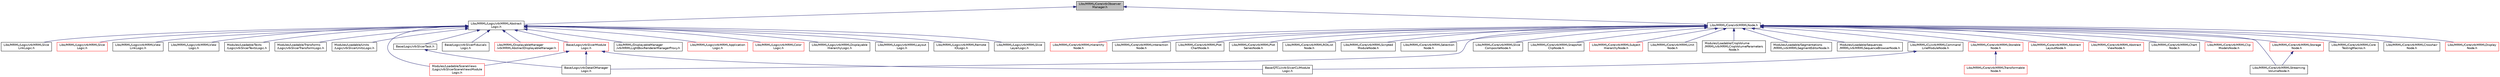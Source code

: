 digraph "Libs/MRML/Core/vtkObserverManager.h"
{
  bgcolor="transparent";
  edge [fontname="Helvetica",fontsize="10",labelfontname="Helvetica",labelfontsize="10"];
  node [fontname="Helvetica",fontsize="10",shape=record];
  Node5 [label="Libs/MRML/Core/vtkObserver\lManager.h",height=0.2,width=0.4,color="black", fillcolor="grey75", style="filled", fontcolor="black"];
  Node5 -> Node6 [dir="back",color="midnightblue",fontsize="10",style="solid",fontname="Helvetica"];
  Node6 [label="Libs/MRML/Core/vtkMRMLNode.h",height=0.2,width=0.4,color="black",URL="$vtkMRMLNode_8h.html"];
  Node6 -> Node7 [dir="back",color="midnightblue",fontsize="10",style="solid",fontname="Helvetica"];
  Node7 [label="Base/Logic/vtkDataIOManager\lLogic.h",height=0.2,width=0.4,color="black",URL="$vtkDataIOManagerLogic_8h.html"];
  Node6 -> Node8 [dir="back",color="midnightblue",fontsize="10",style="solid",fontname="Helvetica"];
  Node8 [label="Libs/MRML/CLI/vtkMRMLCommand\lLineModuleNode.h",height=0.2,width=0.4,color="black",URL="$vtkMRMLCommandLineModuleNode_8h.html"];
  Node8 -> Node9 [dir="back",color="midnightblue",fontsize="10",style="solid",fontname="Helvetica"];
  Node9 [label="Base/QTCLI/vtkSlicerCLIModule\lLogic.h",height=0.2,width=0.4,color="black",URL="$vtkSlicerCLIModuleLogic_8h.html"];
  Node6 -> Node10 [dir="back",color="midnightblue",fontsize="10",style="solid",fontname="Helvetica"];
  Node10 [label="Libs/MRML/Core/vtkMRMLStorable\lNode.h",height=0.2,width=0.4,color="red",URL="$vtkMRMLStorableNode_8h.html"];
  Node10 -> Node11 [dir="back",color="midnightblue",fontsize="10",style="solid",fontname="Helvetica"];
  Node11 [label="Libs/MRML/Core/vtkMRMLTransformable\lNode.h",height=0.2,width=0.4,color="red",URL="$vtkMRMLTransformableNode_8h.html"];
  Node6 -> Node103 [dir="back",color="midnightblue",fontsize="10",style="solid",fontname="Helvetica"];
  Node103 [label="Libs/MRML/Core/vtkMRMLAbstract\lLayoutNode.h",height=0.2,width=0.4,color="red",URL="$vtkMRMLAbstractLayoutNode_8h.html"];
  Node6 -> Node106 [dir="back",color="midnightblue",fontsize="10",style="solid",fontname="Helvetica"];
  Node106 [label="Libs/MRML/Core/vtkMRMLAbstract\lViewNode.h",height=0.2,width=0.4,color="red",URL="$vtkMRMLAbstractViewNode_8h.html"];
  Node6 -> Node118 [dir="back",color="midnightblue",fontsize="10",style="solid",fontname="Helvetica"];
  Node118 [label="Libs/MRML/Core/vtkMRMLChart\lNode.h",height=0.2,width=0.4,color="black",URL="$vtkMRMLChartNode_8h.html"];
  Node6 -> Node119 [dir="back",color="midnightblue",fontsize="10",style="solid",fontname="Helvetica"];
  Node119 [label="Libs/MRML/Core/vtkMRMLClip\lModelsNode.h",height=0.2,width=0.4,color="red",URL="$vtkMRMLClipModelsNode_8h.html"];
  Node6 -> Node121 [dir="back",color="midnightblue",fontsize="10",style="solid",fontname="Helvetica"];
  Node121 [label="Libs/MRML/Core/vtkMRMLStorage\lNode.h",height=0.2,width=0.4,color="red",URL="$vtkMRMLStorageNode_8h.html"];
  Node121 -> Node25 [dir="back",color="midnightblue",fontsize="10",style="solid",fontname="Helvetica"];
  Node25 [label="Libs/MRML/Core/vtkMRMLStreaming\lVolumeNode.h",height=0.2,width=0.4,color="black",URL="$vtkMRMLStreamingVolumeNode_8h.html"];
  Node6 -> Node152 [dir="back",color="midnightblue",fontsize="10",style="solid",fontname="Helvetica"];
  Node152 [label="Libs/MRML/Core/vtkMRMLCore\lTestingMacros.h",height=0.2,width=0.4,color="black",URL="$vtkMRMLCoreTestingMacros_8h.html"];
  Node6 -> Node109 [dir="back",color="midnightblue",fontsize="10",style="solid",fontname="Helvetica"];
  Node109 [label="Libs/MRML/Core/vtkMRMLCrosshair\lNode.h",height=0.2,width=0.4,color="black",URL="$vtkMRMLCrosshairNode_8h.html"];
  Node6 -> Node153 [dir="back",color="midnightblue",fontsize="10",style="solid",fontname="Helvetica"];
  Node153 [label="Libs/MRML/Core/vtkMRMLDisplay\lNode.h",height=0.2,width=0.4,color="red",URL="$vtkMRMLDisplayNode_8h.html"];
  Node6 -> Node170 [dir="back",color="midnightblue",fontsize="10",style="solid",fontname="Helvetica"];
  Node170 [label="Libs/MRML/Core/vtkMRMLHierarchy\lNode.h",height=0.2,width=0.4,color="red",URL="$vtkMRMLHierarchyNode_8h.html"];
  Node6 -> Node175 [dir="back",color="midnightblue",fontsize="10",style="solid",fontname="Helvetica"];
  Node175 [label="Libs/MRML/Core/vtkMRMLInteraction\lNode.h",height=0.2,width=0.4,color="black",URL="$vtkMRMLInteractionNode_8h.html"];
  Node6 -> Node176 [dir="back",color="midnightblue",fontsize="10",style="solid",fontname="Helvetica"];
  Node176 [label="Libs/MRML/Core/vtkMRMLPlot\lChartNode.h",height=0.2,width=0.4,color="black",URL="$vtkMRMLPlotChartNode_8h.html"];
  Node6 -> Node177 [dir="back",color="midnightblue",fontsize="10",style="solid",fontname="Helvetica"];
  Node177 [label="Libs/MRML/Core/vtkMRMLPlot\lSeriesNode.h",height=0.2,width=0.4,color="black",URL="$vtkMRMLPlotSeriesNode_8h.html"];
  Node6 -> Node178 [dir="back",color="midnightblue",fontsize="10",style="solid",fontname="Helvetica"];
  Node178 [label="Libs/MRML/Core/vtkMRMLROIList\lNode.h",height=0.2,width=0.4,color="black",URL="$vtkMRMLROIListNode_8h.html"];
  Node6 -> Node179 [dir="back",color="midnightblue",fontsize="10",style="solid",fontname="Helvetica"];
  Node179 [label="Libs/MRML/Core/vtkMRMLScripted\lModuleNode.h",height=0.2,width=0.4,color="black",URL="$vtkMRMLScriptedModuleNode_8h.html"];
  Node6 -> Node180 [dir="back",color="midnightblue",fontsize="10",style="solid",fontname="Helvetica"];
  Node180 [label="Libs/MRML/Core/vtkMRMLSelection\lNode.h",height=0.2,width=0.4,color="black",URL="$vtkMRMLSelectionNode_8h.html"];
  Node6 -> Node181 [dir="back",color="midnightblue",fontsize="10",style="solid",fontname="Helvetica"];
  Node181 [label="Libs/MRML/Core/vtkMRMLSlice\lCompositeNode.h",height=0.2,width=0.4,color="black",URL="$vtkMRMLSliceCompositeNode_8h.html"];
  Node6 -> Node182 [dir="back",color="midnightblue",fontsize="10",style="solid",fontname="Helvetica"];
  Node182 [label="Libs/MRML/Core/vtkMRMLSnapshot\lClipNode.h",height=0.2,width=0.4,color="black",URL="$vtkMRMLSnapshotClipNode_8h.html"];
  Node6 -> Node25 [dir="back",color="midnightblue",fontsize="10",style="solid",fontname="Helvetica"];
  Node6 -> Node183 [dir="back",color="midnightblue",fontsize="10",style="solid",fontname="Helvetica"];
  Node183 [label="Libs/MRML/Core/vtkMRMLSubject\lHierarchyNode.h",height=0.2,width=0.4,color="red",URL="$vtkMRMLSubjectHierarchyNode_8h.html"];
  Node6 -> Node211 [dir="back",color="midnightblue",fontsize="10",style="solid",fontname="Helvetica"];
  Node211 [label="Libs/MRML/Core/vtkMRMLUnit\lNode.h",height=0.2,width=0.4,color="black",URL="$vtkMRMLUnitNode_8h.html"];
  Node6 -> Node212 [dir="back",color="midnightblue",fontsize="10",style="solid",fontname="Helvetica"];
  Node212 [label="Modules/Loadable/CropVolume\l/MRML/vtkMRMLCropVolumeParameters\lNode.h",height=0.2,width=0.4,color="black",URL="$vtkMRMLCropVolumeParametersNode_8h.html"];
  Node6 -> Node213 [dir="back",color="midnightblue",fontsize="10",style="solid",fontname="Helvetica"];
  Node213 [label="Modules/Loadable/Segmentations\l/MRML/vtkMRMLSegmentEditorNode.h",height=0.2,width=0.4,color="black",URL="$vtkMRMLSegmentEditorNode_8h.html"];
  Node6 -> Node214 [dir="back",color="midnightblue",fontsize="10",style="solid",fontname="Helvetica"];
  Node214 [label="Modules/Loadable/Sequences\l/MRML/vtkMRMLSequenceBrowserNode.h",height=0.2,width=0.4,color="black",URL="$vtkMRMLSequenceBrowserNode_8h.html"];
  Node5 -> Node215 [dir="back",color="midnightblue",fontsize="10",style="solid",fontname="Helvetica"];
  Node215 [label="Libs/MRML/Logic/vtkMRMLAbstract\lLogic.h",height=0.2,width=0.4,color="black",URL="$vtkMRMLAbstractLogic_8h.html"];
  Node215 -> Node216 [dir="back",color="midnightblue",fontsize="10",style="solid",fontname="Helvetica"];
  Node216 [label="Base/Logic/vtkSlicerModule\lLogic.h",height=0.2,width=0.4,color="red",URL="$vtkSlicerModuleLogic_8h.html"];
  Node216 -> Node7 [dir="back",color="midnightblue",fontsize="10",style="solid",fontname="Helvetica"];
  Node216 -> Node9 [dir="back",color="midnightblue",fontsize="10",style="solid",fontname="Helvetica"];
  Node216 -> Node227 [dir="back",color="midnightblue",fontsize="10",style="solid",fontname="Helvetica"];
  Node227 [label="Modules/Loadable/SceneViews\l/Logic/vtkSlicerSceneViewsModule\lLogic.h",height=0.2,width=0.4,color="red",URL="$vtkSlicerSceneViewsModuleLogic_8h.html"];
  Node215 -> Node235 [dir="back",color="midnightblue",fontsize="10",style="solid",fontname="Helvetica"];
  Node235 [label="Base/Logic/vtkSlicerTask.h",height=0.2,width=0.4,color="black",URL="$vtkSlicerTask_8h.html"];
  Node235 -> Node7 [dir="back",color="midnightblue",fontsize="10",style="solid",fontname="Helvetica"];
  Node215 -> Node236 [dir="back",color="midnightblue",fontsize="10",style="solid",fontname="Helvetica"];
  Node236 [label="Base/Logic/vtkSlicerFiducials\lLogic.h",height=0.2,width=0.4,color="black",URL="$vtkSlicerFiducialsLogic_8h.html"];
  Node215 -> Node237 [dir="back",color="midnightblue",fontsize="10",style="solid",fontname="Helvetica"];
  Node237 [label="Libs/MRML/DisplayableManager\l/vtkMRMLAbstractDisplayableManager.h",height=0.2,width=0.4,color="red",URL="$vtkMRMLAbstractDisplayableManager_8h.html"];
  Node215 -> Node266 [dir="back",color="midnightblue",fontsize="10",style="solid",fontname="Helvetica"];
  Node266 [label="Libs/MRML/DisplayableManager\l/vtkMRMLLightBoxRendererManagerProxy.h",height=0.2,width=0.4,color="black",URL="$vtkMRMLLightBoxRendererManagerProxy_8h.html"];
  Node215 -> Node267 [dir="back",color="midnightblue",fontsize="10",style="solid",fontname="Helvetica"];
  Node267 [label="Libs/MRML/Logic/vtkMRMLApplication\lLogic.h",height=0.2,width=0.4,color="red",URL="$vtkMRMLApplicationLogic_8h.html"];
  Node215 -> Node269 [dir="back",color="midnightblue",fontsize="10",style="solid",fontname="Helvetica"];
  Node269 [label="Libs/MRML/Logic/vtkMRMLColor\lLogic.h",height=0.2,width=0.4,color="red",URL="$vtkMRMLColorLogic_8h.html"];
  Node215 -> Node271 [dir="back",color="midnightblue",fontsize="10",style="solid",fontname="Helvetica"];
  Node271 [label="Libs/MRML/Logic/vtkMRMLDisplayable\lHierarchyLogic.h",height=0.2,width=0.4,color="black",URL="$vtkMRMLDisplayableHierarchyLogic_8h.html"];
  Node215 -> Node272 [dir="back",color="midnightblue",fontsize="10",style="solid",fontname="Helvetica"];
  Node272 [label="Libs/MRML/Logic/vtkMRMLLayout\lLogic.h",height=0.2,width=0.4,color="black",URL="$vtkMRMLLayoutLogic_8h.html"];
  Node215 -> Node273 [dir="back",color="midnightblue",fontsize="10",style="solid",fontname="Helvetica"];
  Node273 [label="Libs/MRML/Logic/vtkMRMLRemote\lIOLogic.h",height=0.2,width=0.4,color="black",URL="$vtkMRMLRemoteIOLogic_8h.html"];
  Node215 -> Node23 [dir="back",color="midnightblue",fontsize="10",style="solid",fontname="Helvetica"];
  Node23 [label="Libs/MRML/Logic/vtkMRMLSlice\lLayerLogic.h",height=0.2,width=0.4,color="black",URL="$vtkMRMLSliceLayerLogic_8h.html"];
  Node215 -> Node274 [dir="back",color="midnightblue",fontsize="10",style="solid",fontname="Helvetica"];
  Node274 [label="Libs/MRML/Logic/vtkMRMLSlice\lLinkLogic.h",height=0.2,width=0.4,color="black",URL="$vtkMRMLSliceLinkLogic_8h.html"];
  Node215 -> Node275 [dir="back",color="midnightblue",fontsize="10",style="solid",fontname="Helvetica"];
  Node275 [label="Libs/MRML/Logic/vtkMRMLSlice\lLogic.h",height=0.2,width=0.4,color="red",URL="$vtkMRMLSliceLogic_8h.html"];
  Node215 -> Node276 [dir="back",color="midnightblue",fontsize="10",style="solid",fontname="Helvetica"];
  Node276 [label="Libs/MRML/Logic/vtkMRMLView\lLinkLogic.h",height=0.2,width=0.4,color="black",URL="$vtkMRMLViewLinkLogic_8h.html"];
  Node215 -> Node277 [dir="back",color="midnightblue",fontsize="10",style="solid",fontname="Helvetica"];
  Node277 [label="Libs/MRML/Logic/vtkMRMLView\lLogic.h",height=0.2,width=0.4,color="black",URL="$vtkMRMLViewLogic_8h.html"];
  Node215 -> Node227 [dir="back",color="midnightblue",fontsize="10",style="solid",fontname="Helvetica"];
  Node215 -> Node278 [dir="back",color="midnightblue",fontsize="10",style="solid",fontname="Helvetica"];
  Node278 [label="Modules/Loadable/Texts\l/Logic/vtkSlicerTextsLogic.h",height=0.2,width=0.4,color="black",URL="$vtkSlicerTextsLogic_8h.html"];
  Node215 -> Node279 [dir="back",color="midnightblue",fontsize="10",style="solid",fontname="Helvetica"];
  Node279 [label="Modules/Loadable/Transforms\l/Logic/vtkSlicerTransformLogic.h",height=0.2,width=0.4,color="black",URL="$vtkSlicerTransformLogic_8h.html"];
  Node215 -> Node280 [dir="back",color="midnightblue",fontsize="10",style="solid",fontname="Helvetica"];
  Node280 [label="Modules/Loadable/Units\l/Logic/vtkSlicerUnitsLogic.h",height=0.2,width=0.4,color="black",URL="$vtkSlicerUnitsLogic_8h.html"];
}
